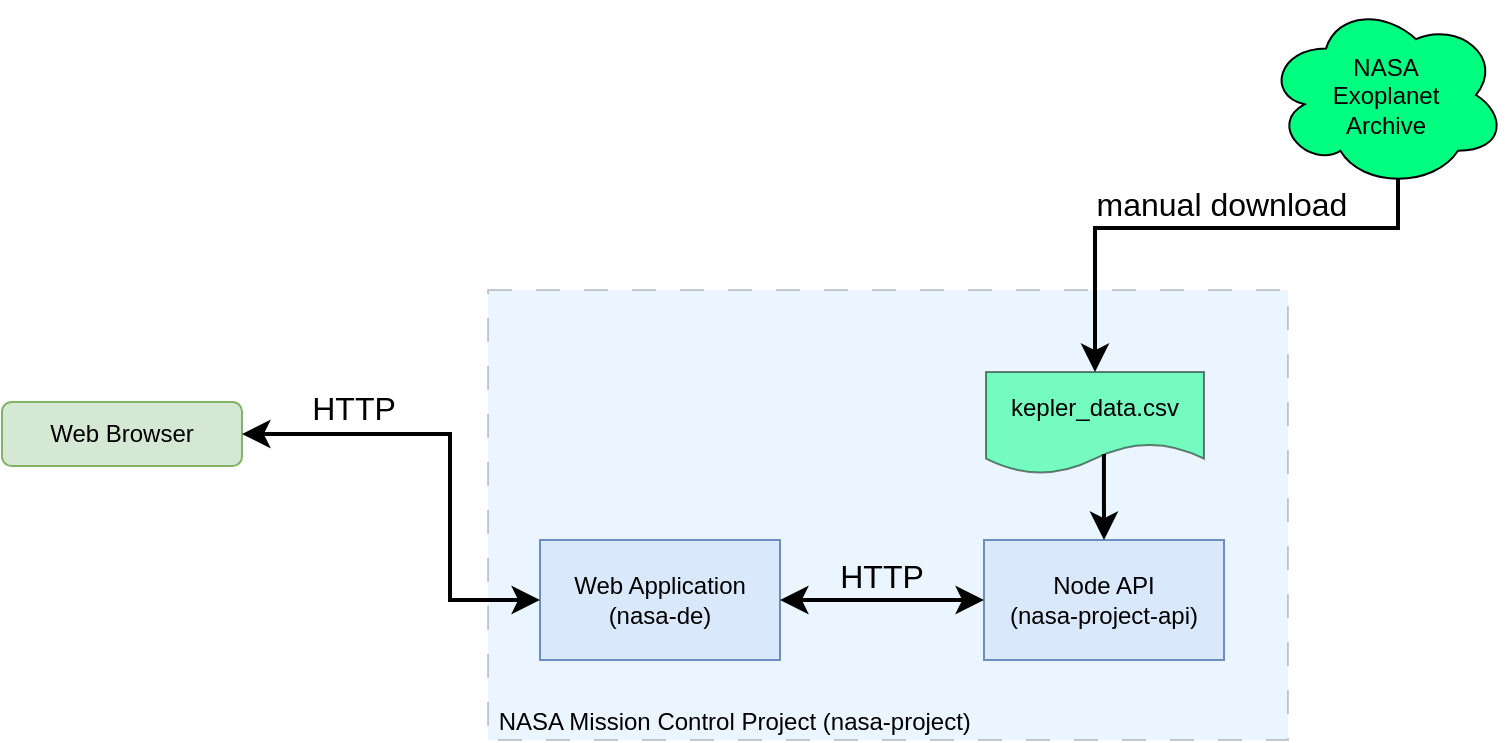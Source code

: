 <mxfile version="24.8.4">
  <diagram name="Seite-1" id="IPJjsLKTK1ELhKeb1fin">
    <mxGraphModel dx="2140" dy="1370" grid="0" gridSize="10" guides="1" tooltips="1" connect="1" arrows="1" fold="1" page="0" pageScale="1" pageWidth="827" pageHeight="1169" math="0" shadow="0">
      <root>
        <mxCell id="0" />
        <mxCell id="1" parent="0" />
        <mxCell id="eprM2IDgs0wiRKRnByy9-1" value="&amp;nbsp;NASA Mission Control Project (nasa-project)" style="rounded=0;whiteSpace=wrap;html=1;dashed=1;dashPattern=12 12;verticalAlign=bottom;align=left;fillColor=#99CCFF;opacity=20;" vertex="1" parent="1">
          <mxGeometry x="-699" y="-570" width="400" height="225" as="geometry" />
        </mxCell>
        <mxCell id="eprM2IDgs0wiRKRnByy9-2" value="Web Application&lt;br&gt;(nasa-de)" style="rounded=0;whiteSpace=wrap;html=1;fillColor=#dae8fc;strokeColor=#6c8ebf;" vertex="1" parent="1">
          <mxGeometry x="-673" y="-445" width="120" height="60" as="geometry" />
        </mxCell>
        <mxCell id="eprM2IDgs0wiRKRnByy9-3" value="Node API&lt;br&gt;(nasa-project-api)" style="rounded=0;whiteSpace=wrap;html=1;fillColor=#dae8fc;strokeColor=#6c8ebf;" vertex="1" parent="1">
          <mxGeometry x="-451" y="-445" width="120" height="60" as="geometry" />
        </mxCell>
        <mxCell id="eprM2IDgs0wiRKRnByy9-4" value="" style="endArrow=classic;startArrow=classic;html=1;rounded=0;fontSize=12;startSize=8;endSize=8;curved=1;exitX=1;exitY=0.5;exitDx=0;exitDy=0;entryX=0;entryY=0.5;entryDx=0;entryDy=0;strokeWidth=2;" edge="1" parent="1" source="eprM2IDgs0wiRKRnByy9-2" target="eprM2IDgs0wiRKRnByy9-3">
          <mxGeometry width="50" height="50" relative="1" as="geometry">
            <mxPoint x="-527" y="-220" as="sourcePoint" />
            <mxPoint x="-477" y="-270" as="targetPoint" />
          </mxGeometry>
        </mxCell>
        <mxCell id="eprM2IDgs0wiRKRnByy9-5" value="HTTP" style="text;html=1;align=center;verticalAlign=middle;whiteSpace=wrap;rounded=0;fontSize=16;" vertex="1" parent="1">
          <mxGeometry x="-532.5" y="-442" width="60" height="30" as="geometry" />
        </mxCell>
        <mxCell id="eprM2IDgs0wiRKRnByy9-8" value="Web Browser" style="rounded=1;whiteSpace=wrap;html=1;fillColor=#d5e8d4;strokeColor=#82b366;" vertex="1" parent="1">
          <mxGeometry x="-942" y="-514" width="120" height="32" as="geometry" />
        </mxCell>
        <mxCell id="eprM2IDgs0wiRKRnByy9-9" value="" style="endArrow=classic;startArrow=classic;html=1;rounded=0;fontSize=12;startSize=8;endSize=8;exitX=1;exitY=0.5;exitDx=0;exitDy=0;entryX=0;entryY=0.5;entryDx=0;entryDy=0;edgeStyle=orthogonalEdgeStyle;strokeWidth=2;" edge="1" parent="1" source="eprM2IDgs0wiRKRnByy9-8" target="eprM2IDgs0wiRKRnByy9-2">
          <mxGeometry width="50" height="50" relative="1" as="geometry">
            <mxPoint x="-397" y="-220" as="sourcePoint" />
            <mxPoint x="-347" y="-270" as="targetPoint" />
            <Array as="points">
              <mxPoint x="-718" y="-498" />
              <mxPoint x="-718" y="-415" />
            </Array>
          </mxGeometry>
        </mxCell>
        <mxCell id="eprM2IDgs0wiRKRnByy9-10" value="HTTP" style="text;html=1;align=center;verticalAlign=middle;whiteSpace=wrap;rounded=0;fontSize=16;" vertex="1" parent="1">
          <mxGeometry x="-796" y="-526" width="60" height="30" as="geometry" />
        </mxCell>
        <mxCell id="eprM2IDgs0wiRKRnByy9-11" value="kepler_data.csv" style="shape=document;whiteSpace=wrap;html=1;boundedLbl=1;fillColor=#00FF80;opacity=50;" vertex="1" parent="1">
          <mxGeometry x="-450" y="-529" width="109" height="51" as="geometry" />
        </mxCell>
        <mxCell id="eprM2IDgs0wiRKRnByy9-12" value="NASA &lt;br&gt;Exoplanet&lt;br&gt;Archive" style="ellipse;shape=cloud;whiteSpace=wrap;html=1;fillColor=#00FF80;" vertex="1" parent="1">
          <mxGeometry x="-310" y="-714" width="120" height="93" as="geometry" />
        </mxCell>
        <mxCell id="eprM2IDgs0wiRKRnByy9-13" value="" style="endArrow=classic;html=1;rounded=0;fontSize=12;startSize=8;endSize=8;exitX=0.541;exitY=0.804;exitDx=0;exitDy=0;exitPerimeter=0;entryX=0.5;entryY=0;entryDx=0;entryDy=0;edgeStyle=orthogonalEdgeStyle;strokeWidth=2;" edge="1" parent="1" source="eprM2IDgs0wiRKRnByy9-11" target="eprM2IDgs0wiRKRnByy9-3">
          <mxGeometry width="50" height="50" relative="1" as="geometry">
            <mxPoint x="-436" y="-409" as="sourcePoint" />
            <mxPoint x="-386" y="-459" as="targetPoint" />
          </mxGeometry>
        </mxCell>
        <mxCell id="eprM2IDgs0wiRKRnByy9-14" value="" style="endArrow=classic;html=1;rounded=0;fontSize=12;startSize=8;endSize=8;exitX=0.55;exitY=0.95;exitDx=0;exitDy=0;exitPerimeter=0;entryX=0.5;entryY=0;entryDx=0;entryDy=0;edgeStyle=orthogonalEdgeStyle;strokeWidth=2;" edge="1" parent="1" source="eprM2IDgs0wiRKRnByy9-12" target="eprM2IDgs0wiRKRnByy9-11">
          <mxGeometry width="50" height="50" relative="1" as="geometry">
            <mxPoint x="-318" y="-514" as="sourcePoint" />
            <mxPoint x="-381" y="-435" as="targetPoint" />
            <Array as="points">
              <mxPoint x="-244" y="-601" />
              <mxPoint x="-395" y="-601" />
            </Array>
          </mxGeometry>
        </mxCell>
        <mxCell id="eprM2IDgs0wiRKRnByy9-15" value="manual download" style="text;html=1;align=center;verticalAlign=middle;whiteSpace=wrap;rounded=0;fontSize=16;" vertex="1" parent="1">
          <mxGeometry x="-407" y="-628" width="150" height="30" as="geometry" />
        </mxCell>
      </root>
    </mxGraphModel>
  </diagram>
</mxfile>
